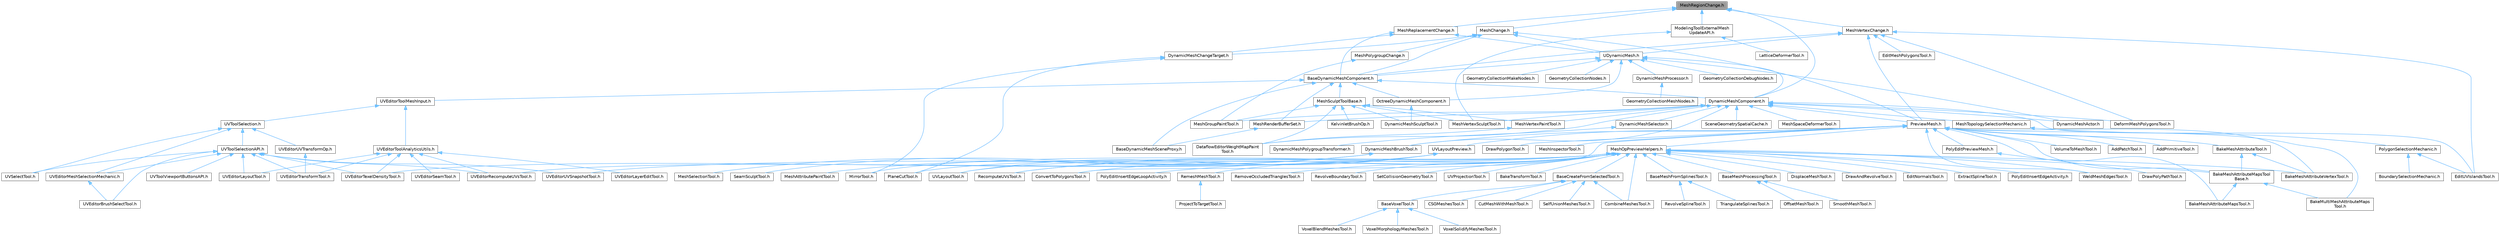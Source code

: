 digraph "MeshRegionChange.h"
{
 // INTERACTIVE_SVG=YES
 // LATEX_PDF_SIZE
  bgcolor="transparent";
  edge [fontname=Helvetica,fontsize=10,labelfontname=Helvetica,labelfontsize=10];
  node [fontname=Helvetica,fontsize=10,shape=box,height=0.2,width=0.4];
  Node1 [id="Node000001",label="MeshRegionChange.h",height=0.2,width=0.4,color="gray40", fillcolor="grey60", style="filled", fontcolor="black",tooltip=" "];
  Node1 -> Node2 [id="edge1_Node000001_Node000002",dir="back",color="steelblue1",style="solid",tooltip=" "];
  Node2 [id="Node000002",label="DynamicMeshComponent.h",height=0.2,width=0.4,color="grey40", fillcolor="white", style="filled",URL="$d8/d66/DynamicMeshComponent_8h.html",tooltip=" "];
  Node2 -> Node3 [id="edge2_Node000002_Node000003",dir="back",color="steelblue1",style="solid",tooltip=" "];
  Node3 [id="Node000003",label="DataflowEditorWeightMapPaint\lTool.h",height=0.2,width=0.4,color="grey40", fillcolor="white", style="filled",URL="$db/d46/DataflowEditorWeightMapPaintTool_8h.html",tooltip=" "];
  Node2 -> Node4 [id="edge3_Node000002_Node000004",dir="back",color="steelblue1",style="solid",tooltip=" "];
  Node4 [id="Node000004",label="DeformMeshPolygonsTool.h",height=0.2,width=0.4,color="grey40", fillcolor="white", style="filled",URL="$db/d72/DeformMeshPolygonsTool_8h.html",tooltip=" "];
  Node2 -> Node5 [id="edge4_Node000002_Node000005",dir="back",color="steelblue1",style="solid",tooltip=" "];
  Node5 [id="Node000005",label="DynamicMeshActor.h",height=0.2,width=0.4,color="grey40", fillcolor="white", style="filled",URL="$d1/d71/DynamicMeshActor_8h.html",tooltip=" "];
  Node2 -> Node6 [id="edge5_Node000002_Node000006",dir="back",color="steelblue1",style="solid",tooltip=" "];
  Node6 [id="Node000006",label="DynamicMeshBrushTool.h",height=0.2,width=0.4,color="grey40", fillcolor="white", style="filled",URL="$da/d04/DynamicMeshBrushTool_8h.html",tooltip=" "];
  Node6 -> Node7 [id="edge6_Node000006_Node000007",dir="back",color="steelblue1",style="solid",tooltip=" "];
  Node7 [id="Node000007",label="MeshAttributePaintTool.h",height=0.2,width=0.4,color="grey40", fillcolor="white", style="filled",URL="$d3/d29/MeshAttributePaintTool_8h.html",tooltip=" "];
  Node6 -> Node8 [id="edge7_Node000006_Node000008",dir="back",color="steelblue1",style="solid",tooltip=" "];
  Node8 [id="Node000008",label="MeshSelectionTool.h",height=0.2,width=0.4,color="grey40", fillcolor="white", style="filled",URL="$d8/d80/MeshSelectionTool_8h.html",tooltip=" "];
  Node6 -> Node9 [id="edge8_Node000006_Node000009",dir="back",color="steelblue1",style="solid",tooltip=" "];
  Node9 [id="Node000009",label="SeamSculptTool.h",height=0.2,width=0.4,color="grey40", fillcolor="white", style="filled",URL="$d1/d31/SeamSculptTool_8h.html",tooltip=" "];
  Node2 -> Node10 [id="edge9_Node000002_Node000010",dir="back",color="steelblue1",style="solid",tooltip=" "];
  Node10 [id="Node000010",label="DynamicMeshSelector.h",height=0.2,width=0.4,color="grey40", fillcolor="white", style="filled",URL="$dc/d01/DynamicMeshSelector_8h.html",tooltip=" "];
  Node10 -> Node11 [id="edge10_Node000010_Node000011",dir="back",color="steelblue1",style="solid",tooltip=" "];
  Node11 [id="Node000011",label="DynamicMeshPolygroupTransformer.h",height=0.2,width=0.4,color="grey40", fillcolor="white", style="filled",URL="$dc/db2/DynamicMeshPolygroupTransformer_8h.html",tooltip=" "];
  Node2 -> Node12 [id="edge11_Node000002_Node000012",dir="back",color="steelblue1",style="solid",tooltip=" "];
  Node12 [id="Node000012",label="EditUVIslandsTool.h",height=0.2,width=0.4,color="grey40", fillcolor="white", style="filled",URL="$d0/de4/EditUVIslandsTool_8h.html",tooltip=" "];
  Node2 -> Node13 [id="edge12_Node000002_Node000013",dir="back",color="steelblue1",style="solid",tooltip=" "];
  Node13 [id="Node000013",label="MeshGroupPaintTool.h",height=0.2,width=0.4,color="grey40", fillcolor="white", style="filled",URL="$dd/d04/MeshGroupPaintTool_8h.html",tooltip=" "];
  Node2 -> Node14 [id="edge13_Node000002_Node000014",dir="back",color="steelblue1",style="solid",tooltip=" "];
  Node14 [id="Node000014",label="MeshRenderBufferSet.h",height=0.2,width=0.4,color="grey40", fillcolor="white", style="filled",URL="$de/dc2/MeshRenderBufferSet_8h.html",tooltip=" "];
  Node14 -> Node15 [id="edge14_Node000014_Node000015",dir="back",color="steelblue1",style="solid",tooltip=" "];
  Node15 [id="Node000015",label="BaseDynamicMeshSceneProxy.h",height=0.2,width=0.4,color="grey40", fillcolor="white", style="filled",URL="$d2/dee/BaseDynamicMeshSceneProxy_8h.html",tooltip=" "];
  Node2 -> Node16 [id="edge15_Node000002_Node000016",dir="back",color="steelblue1",style="solid",tooltip=" "];
  Node16 [id="Node000016",label="MeshSpaceDeformerTool.h",height=0.2,width=0.4,color="grey40", fillcolor="white", style="filled",URL="$d7/dc8/MeshSpaceDeformerTool_8h.html",tooltip=" "];
  Node2 -> Node17 [id="edge16_Node000002_Node000017",dir="back",color="steelblue1",style="solid",tooltip=" "];
  Node17 [id="Node000017",label="MeshTopologySelectionMechanic.h",height=0.2,width=0.4,color="grey40", fillcolor="white", style="filled",URL="$d5/d15/MeshTopologySelectionMechanic_8h.html",tooltip=" "];
  Node17 -> Node18 [id="edge17_Node000017_Node000018",dir="back",color="steelblue1",style="solid",tooltip=" "];
  Node18 [id="Node000018",label="PolygonSelectionMechanic.h",height=0.2,width=0.4,color="grey40", fillcolor="white", style="filled",URL="$da/dff/PolygonSelectionMechanic_8h.html",tooltip=" "];
  Node18 -> Node19 [id="edge18_Node000018_Node000019",dir="back",color="steelblue1",style="solid",tooltip=" "];
  Node19 [id="Node000019",label="BoundarySelectionMechanic.h",height=0.2,width=0.4,color="grey40", fillcolor="white", style="filled",URL="$d8/dd6/BoundarySelectionMechanic_8h.html",tooltip=" "];
  Node18 -> Node12 [id="edge19_Node000018_Node000012",dir="back",color="steelblue1",style="solid",tooltip=" "];
  Node2 -> Node20 [id="edge20_Node000002_Node000020",dir="back",color="steelblue1",style="solid",tooltip=" "];
  Node20 [id="Node000020",label="MeshVertexPaintTool.h",height=0.2,width=0.4,color="grey40", fillcolor="white", style="filled",URL="$db/d74/MeshVertexPaintTool_8h.html",tooltip=" "];
  Node20 -> Node3 [id="edge21_Node000020_Node000003",dir="back",color="steelblue1",style="solid",tooltip=" "];
  Node2 -> Node21 [id="edge22_Node000002_Node000021",dir="back",color="steelblue1",style="solid",tooltip=" "];
  Node21 [id="Node000021",label="MeshVertexSculptTool.h",height=0.2,width=0.4,color="grey40", fillcolor="white", style="filled",URL="$dc/da6/MeshVertexSculptTool_8h.html",tooltip=" "];
  Node2 -> Node22 [id="edge23_Node000002_Node000022",dir="back",color="steelblue1",style="solid",tooltip=" "];
  Node22 [id="Node000022",label="PreviewMesh.h",height=0.2,width=0.4,color="grey40", fillcolor="white", style="filled",URL="$d6/d30/PreviewMesh_8h.html",tooltip=" "];
  Node22 -> Node23 [id="edge24_Node000022_Node000023",dir="back",color="steelblue1",style="solid",tooltip=" "];
  Node23 [id="Node000023",label="AddPatchTool.h",height=0.2,width=0.4,color="grey40", fillcolor="white", style="filled",URL="$d5/deb/AddPatchTool_8h.html",tooltip=" "];
  Node22 -> Node24 [id="edge25_Node000022_Node000024",dir="back",color="steelblue1",style="solid",tooltip=" "];
  Node24 [id="Node000024",label="AddPrimitiveTool.h",height=0.2,width=0.4,color="grey40", fillcolor="white", style="filled",URL="$d5/dbf/AddPrimitiveTool_8h.html",tooltip=" "];
  Node22 -> Node25 [id="edge26_Node000022_Node000025",dir="back",color="steelblue1",style="solid",tooltip=" "];
  Node25 [id="Node000025",label="BakeMeshAttributeMapsTool.h",height=0.2,width=0.4,color="grey40", fillcolor="white", style="filled",URL="$d8/d14/BakeMeshAttributeMapsTool_8h.html",tooltip=" "];
  Node22 -> Node26 [id="edge27_Node000022_Node000026",dir="back",color="steelblue1",style="solid",tooltip=" "];
  Node26 [id="Node000026",label="BakeMeshAttributeMapsTool\lBase.h",height=0.2,width=0.4,color="grey40", fillcolor="white", style="filled",URL="$dc/d68/BakeMeshAttributeMapsToolBase_8h.html",tooltip=" "];
  Node26 -> Node25 [id="edge28_Node000026_Node000025",dir="back",color="steelblue1",style="solid",tooltip=" "];
  Node26 -> Node27 [id="edge29_Node000026_Node000027",dir="back",color="steelblue1",style="solid",tooltip=" "];
  Node27 [id="Node000027",label="BakeMultiMeshAttributeMaps\lTool.h",height=0.2,width=0.4,color="grey40", fillcolor="white", style="filled",URL="$d7/d65/BakeMultiMeshAttributeMapsTool_8h.html",tooltip=" "];
  Node22 -> Node28 [id="edge30_Node000022_Node000028",dir="back",color="steelblue1",style="solid",tooltip=" "];
  Node28 [id="Node000028",label="BakeMeshAttributeTool.h",height=0.2,width=0.4,color="grey40", fillcolor="white", style="filled",URL="$d0/d82/BakeMeshAttributeTool_8h.html",tooltip=" "];
  Node28 -> Node26 [id="edge31_Node000028_Node000026",dir="back",color="steelblue1",style="solid",tooltip=" "];
  Node28 -> Node29 [id="edge32_Node000028_Node000029",dir="back",color="steelblue1",style="solid",tooltip=" "];
  Node29 [id="Node000029",label="BakeMeshAttributeVertexTool.h",height=0.2,width=0.4,color="grey40", fillcolor="white", style="filled",URL="$d6/d76/BakeMeshAttributeVertexTool_8h.html",tooltip=" "];
  Node22 -> Node29 [id="edge33_Node000022_Node000029",dir="back",color="steelblue1",style="solid",tooltip=" "];
  Node22 -> Node27 [id="edge34_Node000022_Node000027",dir="back",color="steelblue1",style="solid",tooltip=" "];
  Node22 -> Node30 [id="edge35_Node000022_Node000030",dir="back",color="steelblue1",style="solid",tooltip=" "];
  Node30 [id="Node000030",label="ConvertToPolygonsTool.h",height=0.2,width=0.4,color="grey40", fillcolor="white", style="filled",URL="$d7/d5a/ConvertToPolygonsTool_8h.html",tooltip=" "];
  Node22 -> Node31 [id="edge36_Node000022_Node000031",dir="back",color="steelblue1",style="solid",tooltip=" "];
  Node31 [id="Node000031",label="DrawPolygonTool.h",height=0.2,width=0.4,color="grey40", fillcolor="white", style="filled",URL="$d0/d15/DrawPolygonTool_8h.html",tooltip=" "];
  Node22 -> Node6 [id="edge37_Node000022_Node000006",dir="back",color="steelblue1",style="solid",tooltip=" "];
  Node22 -> Node32 [id="edge38_Node000022_Node000032",dir="back",color="steelblue1",style="solid",tooltip=" "];
  Node32 [id="Node000032",label="MeshInspectorTool.h",height=0.2,width=0.4,color="grey40", fillcolor="white", style="filled",URL="$de/da1/MeshInspectorTool_8h.html",tooltip=" "];
  Node22 -> Node33 [id="edge39_Node000022_Node000033",dir="back",color="steelblue1",style="solid",tooltip=" "];
  Node33 [id="Node000033",label="MeshOpPreviewHelpers.h",height=0.2,width=0.4,color="grey40", fillcolor="white", style="filled",URL="$de/d33/MeshOpPreviewHelpers_8h.html",tooltip=" "];
  Node33 -> Node26 [id="edge40_Node000033_Node000026",dir="back",color="steelblue1",style="solid",tooltip=" "];
  Node33 -> Node29 [id="edge41_Node000033_Node000029",dir="back",color="steelblue1",style="solid",tooltip=" "];
  Node33 -> Node34 [id="edge42_Node000033_Node000034",dir="back",color="steelblue1",style="solid",tooltip=" "];
  Node34 [id="Node000034",label="BakeTransformTool.h",height=0.2,width=0.4,color="grey40", fillcolor="white", style="filled",URL="$dc/d39/BakeTransformTool_8h.html",tooltip=" "];
  Node33 -> Node35 [id="edge43_Node000033_Node000035",dir="back",color="steelblue1",style="solid",tooltip=" "];
  Node35 [id="Node000035",label="BaseCreateFromSelectedTool.h",height=0.2,width=0.4,color="grey40", fillcolor="white", style="filled",URL="$de/dc7/BaseCreateFromSelectedTool_8h.html",tooltip=" "];
  Node35 -> Node36 [id="edge44_Node000035_Node000036",dir="back",color="steelblue1",style="solid",tooltip=" "];
  Node36 [id="Node000036",label="BaseVoxelTool.h",height=0.2,width=0.4,color="grey40", fillcolor="white", style="filled",URL="$db/d63/BaseVoxelTool_8h.html",tooltip=" "];
  Node36 -> Node37 [id="edge45_Node000036_Node000037",dir="back",color="steelblue1",style="solid",tooltip=" "];
  Node37 [id="Node000037",label="VoxelBlendMeshesTool.h",height=0.2,width=0.4,color="grey40", fillcolor="white", style="filled",URL="$da/d0e/VoxelBlendMeshesTool_8h.html",tooltip=" "];
  Node36 -> Node38 [id="edge46_Node000036_Node000038",dir="back",color="steelblue1",style="solid",tooltip=" "];
  Node38 [id="Node000038",label="VoxelMorphologyMeshesTool.h",height=0.2,width=0.4,color="grey40", fillcolor="white", style="filled",URL="$dc/d30/VoxelMorphologyMeshesTool_8h.html",tooltip=" "];
  Node36 -> Node39 [id="edge47_Node000036_Node000039",dir="back",color="steelblue1",style="solid",tooltip=" "];
  Node39 [id="Node000039",label="VoxelSolidifyMeshesTool.h",height=0.2,width=0.4,color="grey40", fillcolor="white", style="filled",URL="$de/da2/VoxelSolidifyMeshesTool_8h.html",tooltip=" "];
  Node35 -> Node40 [id="edge48_Node000035_Node000040",dir="back",color="steelblue1",style="solid",tooltip=" "];
  Node40 [id="Node000040",label="CSGMeshesTool.h",height=0.2,width=0.4,color="grey40", fillcolor="white", style="filled",URL="$db/dd1/CSGMeshesTool_8h.html",tooltip=" "];
  Node35 -> Node41 [id="edge49_Node000035_Node000041",dir="back",color="steelblue1",style="solid",tooltip=" "];
  Node41 [id="Node000041",label="CombineMeshesTool.h",height=0.2,width=0.4,color="grey40", fillcolor="white", style="filled",URL="$dd/da3/CombineMeshesTool_8h.html",tooltip=" "];
  Node35 -> Node42 [id="edge50_Node000035_Node000042",dir="back",color="steelblue1",style="solid",tooltip=" "];
  Node42 [id="Node000042",label="CutMeshWithMeshTool.h",height=0.2,width=0.4,color="grey40", fillcolor="white", style="filled",URL="$d2/d2c/CutMeshWithMeshTool_8h.html",tooltip=" "];
  Node35 -> Node43 [id="edge51_Node000035_Node000043",dir="back",color="steelblue1",style="solid",tooltip=" "];
  Node43 [id="Node000043",label="SelfUnionMeshesTool.h",height=0.2,width=0.4,color="grey40", fillcolor="white", style="filled",URL="$dc/dad/SelfUnionMeshesTool_8h.html",tooltip=" "];
  Node33 -> Node44 [id="edge52_Node000033_Node000044",dir="back",color="steelblue1",style="solid",tooltip=" "];
  Node44 [id="Node000044",label="BaseMeshFromSplinesTool.h",height=0.2,width=0.4,color="grey40", fillcolor="white", style="filled",URL="$da/d31/BaseMeshFromSplinesTool_8h.html",tooltip=" "];
  Node44 -> Node45 [id="edge53_Node000044_Node000045",dir="back",color="steelblue1",style="solid",tooltip=" "];
  Node45 [id="Node000045",label="RevolveSplineTool.h",height=0.2,width=0.4,color="grey40", fillcolor="white", style="filled",URL="$d3/d36/RevolveSplineTool_8h.html",tooltip=" "];
  Node44 -> Node46 [id="edge54_Node000044_Node000046",dir="back",color="steelblue1",style="solid",tooltip=" "];
  Node46 [id="Node000046",label="TriangulateSplinesTool.h",height=0.2,width=0.4,color="grey40", fillcolor="white", style="filled",URL="$d9/de6/TriangulateSplinesTool_8h.html",tooltip=" "];
  Node33 -> Node47 [id="edge55_Node000033_Node000047",dir="back",color="steelblue1",style="solid",tooltip=" "];
  Node47 [id="Node000047",label="BaseMeshProcessingTool.h",height=0.2,width=0.4,color="grey40", fillcolor="white", style="filled",URL="$d4/d77/BaseMeshProcessingTool_8h.html",tooltip=" "];
  Node47 -> Node48 [id="edge56_Node000047_Node000048",dir="back",color="steelblue1",style="solid",tooltip=" "];
  Node48 [id="Node000048",label="OffsetMeshTool.h",height=0.2,width=0.4,color="grey40", fillcolor="white", style="filled",URL="$da/d01/OffsetMeshTool_8h.html",tooltip=" "];
  Node47 -> Node49 [id="edge57_Node000047_Node000049",dir="back",color="steelblue1",style="solid",tooltip=" "];
  Node49 [id="Node000049",label="SmoothMeshTool.h",height=0.2,width=0.4,color="grey40", fillcolor="white", style="filled",URL="$da/da9/SmoothMeshTool_8h.html",tooltip=" "];
  Node33 -> Node41 [id="edge58_Node000033_Node000041",dir="back",color="steelblue1",style="solid",tooltip=" "];
  Node33 -> Node30 [id="edge59_Node000033_Node000030",dir="back",color="steelblue1",style="solid",tooltip=" "];
  Node33 -> Node50 [id="edge60_Node000033_Node000050",dir="back",color="steelblue1",style="solid",tooltip=" "];
  Node50 [id="Node000050",label="DisplaceMeshTool.h",height=0.2,width=0.4,color="grey40", fillcolor="white", style="filled",URL="$da/d28/DisplaceMeshTool_8h.html",tooltip=" "];
  Node33 -> Node51 [id="edge61_Node000033_Node000051",dir="back",color="steelblue1",style="solid",tooltip=" "];
  Node51 [id="Node000051",label="DrawAndRevolveTool.h",height=0.2,width=0.4,color="grey40", fillcolor="white", style="filled",URL="$d8/d06/DrawAndRevolveTool_8h.html",tooltip=" "];
  Node33 -> Node52 [id="edge62_Node000033_Node000052",dir="back",color="steelblue1",style="solid",tooltip=" "];
  Node52 [id="Node000052",label="EditNormalsTool.h",height=0.2,width=0.4,color="grey40", fillcolor="white", style="filled",URL="$de/d53/EditNormalsTool_8h.html",tooltip=" "];
  Node33 -> Node53 [id="edge63_Node000033_Node000053",dir="back",color="steelblue1",style="solid",tooltip=" "];
  Node53 [id="Node000053",label="ExtractSplineTool.h",height=0.2,width=0.4,color="grey40", fillcolor="white", style="filled",URL="$d3/d4d/ExtractSplineTool_8h.html",tooltip=" "];
  Node33 -> Node54 [id="edge64_Node000033_Node000054",dir="back",color="steelblue1",style="solid",tooltip=" "];
  Node54 [id="Node000054",label="MirrorTool.h",height=0.2,width=0.4,color="grey40", fillcolor="white", style="filled",URL="$d3/dc9/MirrorTool_8h.html",tooltip=" "];
  Node33 -> Node55 [id="edge65_Node000033_Node000055",dir="back",color="steelblue1",style="solid",tooltip=" "];
  Node55 [id="Node000055",label="PlaneCutTool.h",height=0.2,width=0.4,color="grey40", fillcolor="white", style="filled",URL="$dd/def/PlaneCutTool_8h.html",tooltip=" "];
  Node33 -> Node56 [id="edge66_Node000033_Node000056",dir="back",color="steelblue1",style="solid",tooltip=" "];
  Node56 [id="Node000056",label="PolyEditInsertEdgeActivity.h",height=0.2,width=0.4,color="grey40", fillcolor="white", style="filled",URL="$d1/d26/PolyEditInsertEdgeActivity_8h.html",tooltip=" "];
  Node33 -> Node57 [id="edge67_Node000033_Node000057",dir="back",color="steelblue1",style="solid",tooltip=" "];
  Node57 [id="Node000057",label="PolyEditInsertEdgeLoopActivity.h",height=0.2,width=0.4,color="grey40", fillcolor="white", style="filled",URL="$d5/d37/PolyEditInsertEdgeLoopActivity_8h.html",tooltip=" "];
  Node33 -> Node58 [id="edge68_Node000033_Node000058",dir="back",color="steelblue1",style="solid",tooltip=" "];
  Node58 [id="Node000058",label="RecomputeUVsTool.h",height=0.2,width=0.4,color="grey40", fillcolor="white", style="filled",URL="$d0/d92/RecomputeUVsTool_8h.html",tooltip=" "];
  Node33 -> Node59 [id="edge69_Node000033_Node000059",dir="back",color="steelblue1",style="solid",tooltip=" "];
  Node59 [id="Node000059",label="RemeshMeshTool.h",height=0.2,width=0.4,color="grey40", fillcolor="white", style="filled",URL="$dc/dd6/RemeshMeshTool_8h.html",tooltip=" "];
  Node59 -> Node60 [id="edge70_Node000059_Node000060",dir="back",color="steelblue1",style="solid",tooltip=" "];
  Node60 [id="Node000060",label="ProjectToTargetTool.h",height=0.2,width=0.4,color="grey40", fillcolor="white", style="filled",URL="$d3/daa/ProjectToTargetTool_8h.html",tooltip=" "];
  Node33 -> Node61 [id="edge71_Node000033_Node000061",dir="back",color="steelblue1",style="solid",tooltip=" "];
  Node61 [id="Node000061",label="RemoveOccludedTrianglesTool.h",height=0.2,width=0.4,color="grey40", fillcolor="white", style="filled",URL="$d9/da1/RemoveOccludedTrianglesTool_8h.html",tooltip=" "];
  Node33 -> Node62 [id="edge72_Node000033_Node000062",dir="back",color="steelblue1",style="solid",tooltip=" "];
  Node62 [id="Node000062",label="RevolveBoundaryTool.h",height=0.2,width=0.4,color="grey40", fillcolor="white", style="filled",URL="$da/dce/RevolveBoundaryTool_8h.html",tooltip=" "];
  Node33 -> Node63 [id="edge73_Node000033_Node000063",dir="back",color="steelblue1",style="solid",tooltip=" "];
  Node63 [id="Node000063",label="SetCollisionGeometryTool.h",height=0.2,width=0.4,color="grey40", fillcolor="white", style="filled",URL="$d0/de6/SetCollisionGeometryTool_8h.html",tooltip=" "];
  Node33 -> Node64 [id="edge74_Node000033_Node000064",dir="back",color="steelblue1",style="solid",tooltip=" "];
  Node64 [id="Node000064",label="UVEditorUVSnapshotTool.h",height=0.2,width=0.4,color="grey40", fillcolor="white", style="filled",URL="$d4/dd6/UVEditorUVSnapshotTool_8h.html",tooltip=" "];
  Node33 -> Node65 [id="edge75_Node000033_Node000065",dir="back",color="steelblue1",style="solid",tooltip=" "];
  Node65 [id="Node000065",label="UVLayoutTool.h",height=0.2,width=0.4,color="grey40", fillcolor="white", style="filled",URL="$d6/d89/UVLayoutTool_8h.html",tooltip=" "];
  Node33 -> Node66 [id="edge76_Node000033_Node000066",dir="back",color="steelblue1",style="solid",tooltip=" "];
  Node66 [id="Node000066",label="UVProjectionTool.h",height=0.2,width=0.4,color="grey40", fillcolor="white", style="filled",URL="$d5/d4f/UVProjectionTool_8h.html",tooltip=" "];
  Node33 -> Node67 [id="edge77_Node000033_Node000067",dir="back",color="steelblue1",style="solid",tooltip=" "];
  Node67 [id="Node000067",label="WeldMeshEdgesTool.h",height=0.2,width=0.4,color="grey40", fillcolor="white", style="filled",URL="$d5/d6e/WeldMeshEdgesTool_8h.html",tooltip=" "];
  Node22 -> Node68 [id="edge78_Node000022_Node000068",dir="back",color="steelblue1",style="solid",tooltip=" "];
  Node68 [id="Node000068",label="PolyEditPreviewMesh.h",height=0.2,width=0.4,color="grey40", fillcolor="white", style="filled",URL="$d2/de8/PolyEditPreviewMesh_8h.html",tooltip=" "];
  Node68 -> Node69 [id="edge79_Node000068_Node000069",dir="back",color="steelblue1",style="solid",tooltip=" "];
  Node69 [id="Node000069",label="DrawPolyPathTool.h",height=0.2,width=0.4,color="grey40", fillcolor="white", style="filled",URL="$dc/d3e/DrawPolyPathTool_8h.html",tooltip=" "];
  Node22 -> Node70 [id="edge80_Node000022_Node000070",dir="back",color="steelblue1",style="solid",tooltip=" "];
  Node70 [id="Node000070",label="UVLayoutPreview.h",height=0.2,width=0.4,color="grey40", fillcolor="white", style="filled",URL="$dd/d16/UVLayoutPreview_8h.html",tooltip=" "];
  Node70 -> Node58 [id="edge81_Node000070_Node000058",dir="back",color="steelblue1",style="solid",tooltip=" "];
  Node70 -> Node71 [id="edge82_Node000070_Node000071",dir="back",color="steelblue1",style="solid",tooltip=" "];
  Node71 [id="Node000071",label="UVEditorRecomputeUVsTool.h",height=0.2,width=0.4,color="grey40", fillcolor="white", style="filled",URL="$d2/db8/UVEditorRecomputeUVsTool_8h.html",tooltip=" "];
  Node70 -> Node72 [id="edge83_Node000070_Node000072",dir="back",color="steelblue1",style="solid",tooltip=" "];
  Node72 [id="Node000072",label="UVEditorTexelDensityTool.h",height=0.2,width=0.4,color="grey40", fillcolor="white", style="filled",URL="$d0/d8b/UVEditorTexelDensityTool_8h.html",tooltip=" "];
  Node70 -> Node65 [id="edge84_Node000070_Node000065",dir="back",color="steelblue1",style="solid",tooltip=" "];
  Node22 -> Node73 [id="edge85_Node000022_Node000073",dir="back",color="steelblue1",style="solid",tooltip=" "];
  Node73 [id="Node000073",label="VolumeToMeshTool.h",height=0.2,width=0.4,color="grey40", fillcolor="white", style="filled",URL="$de/d64/VolumeToMeshTool_8h.html",tooltip=" "];
  Node22 -> Node67 [id="edge86_Node000022_Node000067",dir="back",color="steelblue1",style="solid",tooltip=" "];
  Node2 -> Node74 [id="edge87_Node000002_Node000074",dir="back",color="steelblue1",style="solid",tooltip=" "];
  Node74 [id="Node000074",label="SceneGeometrySpatialCache.h",height=0.2,width=0.4,color="grey40", fillcolor="white", style="filled",URL="$d6/d6f/SceneGeometrySpatialCache_8h.html",tooltip=" "];
  Node1 -> Node75 [id="edge88_Node000001_Node000075",dir="back",color="steelblue1",style="solid",tooltip=" "];
  Node75 [id="Node000075",label="MeshChange.h",height=0.2,width=0.4,color="grey40", fillcolor="white", style="filled",URL="$de/d27/MeshChange_8h.html",tooltip=" "];
  Node75 -> Node76 [id="edge89_Node000075_Node000076",dir="back",color="steelblue1",style="solid",tooltip=" "];
  Node76 [id="Node000076",label="BaseDynamicMeshComponent.h",height=0.2,width=0.4,color="grey40", fillcolor="white", style="filled",URL="$d3/df4/BaseDynamicMeshComponent_8h.html",tooltip=" "];
  Node76 -> Node15 [id="edge90_Node000076_Node000015",dir="back",color="steelblue1",style="solid",tooltip=" "];
  Node76 -> Node2 [id="edge91_Node000076_Node000002",dir="back",color="steelblue1",style="solid",tooltip=" "];
  Node76 -> Node14 [id="edge92_Node000076_Node000014",dir="back",color="steelblue1",style="solid",tooltip=" "];
  Node76 -> Node77 [id="edge93_Node000076_Node000077",dir="back",color="steelblue1",style="solid",tooltip=" "];
  Node77 [id="Node000077",label="MeshSculptToolBase.h",height=0.2,width=0.4,color="grey40", fillcolor="white", style="filled",URL="$d8/d2a/MeshSculptToolBase_8h.html",tooltip=" "];
  Node77 -> Node3 [id="edge94_Node000077_Node000003",dir="back",color="steelblue1",style="solid",tooltip=" "];
  Node77 -> Node78 [id="edge95_Node000077_Node000078",dir="back",color="steelblue1",style="solid",tooltip=" "];
  Node78 [id="Node000078",label="DynamicMeshSculptTool.h",height=0.2,width=0.4,color="grey40", fillcolor="white", style="filled",URL="$d6/d16/DynamicMeshSculptTool_8h.html",tooltip=" "];
  Node77 -> Node79 [id="edge96_Node000077_Node000079",dir="back",color="steelblue1",style="solid",tooltip=" "];
  Node79 [id="Node000079",label="KelvinletBrushOp.h",height=0.2,width=0.4,color="grey40", fillcolor="white", style="filled",URL="$d9/d5c/KelvinletBrushOp_8h.html",tooltip=" "];
  Node77 -> Node13 [id="edge97_Node000077_Node000013",dir="back",color="steelblue1",style="solid",tooltip=" "];
  Node77 -> Node20 [id="edge98_Node000077_Node000020",dir="back",color="steelblue1",style="solid",tooltip=" "];
  Node77 -> Node21 [id="edge99_Node000077_Node000021",dir="back",color="steelblue1",style="solid",tooltip=" "];
  Node76 -> Node80 [id="edge100_Node000076_Node000080",dir="back",color="steelblue1",style="solid",tooltip=" "];
  Node80 [id="Node000080",label="OctreeDynamicMeshComponent.h",height=0.2,width=0.4,color="grey40", fillcolor="white", style="filled",URL="$d9/d19/OctreeDynamicMeshComponent_8h.html",tooltip=" "];
  Node80 -> Node78 [id="edge101_Node000080_Node000078",dir="back",color="steelblue1",style="solid",tooltip=" "];
  Node76 -> Node81 [id="edge102_Node000076_Node000081",dir="back",color="steelblue1",style="solid",tooltip=" "];
  Node81 [id="Node000081",label="UVEditorToolMeshInput.h",height=0.2,width=0.4,color="grey40", fillcolor="white", style="filled",URL="$d2/de6/UVEditorToolMeshInput_8h.html",tooltip=" "];
  Node81 -> Node82 [id="edge103_Node000081_Node000082",dir="back",color="steelblue1",style="solid",tooltip=" "];
  Node82 [id="Node000082",label="UVEditorToolAnalyticsUtils.h",height=0.2,width=0.4,color="grey40", fillcolor="white", style="filled",URL="$db/d2e/UVEditorToolAnalyticsUtils_8h.html",tooltip=" "];
  Node82 -> Node83 [id="edge104_Node000082_Node000083",dir="back",color="steelblue1",style="solid",tooltip=" "];
  Node83 [id="Node000083",label="UVEditorLayerEditTool.h",height=0.2,width=0.4,color="grey40", fillcolor="white", style="filled",URL="$d0/df1/UVEditorLayerEditTool_8h.html",tooltip=" "];
  Node82 -> Node84 [id="edge105_Node000082_Node000084",dir="back",color="steelblue1",style="solid",tooltip=" "];
  Node84 [id="Node000084",label="UVEditorLayoutTool.h",height=0.2,width=0.4,color="grey40", fillcolor="white", style="filled",URL="$d5/dd1/UVEditorLayoutTool_8h.html",tooltip=" "];
  Node82 -> Node71 [id="edge106_Node000082_Node000071",dir="back",color="steelblue1",style="solid",tooltip=" "];
  Node82 -> Node85 [id="edge107_Node000082_Node000085",dir="back",color="steelblue1",style="solid",tooltip=" "];
  Node85 [id="Node000085",label="UVEditorSeamTool.h",height=0.2,width=0.4,color="grey40", fillcolor="white", style="filled",URL="$d1/dab/UVEditorSeamTool_8h.html",tooltip=" "];
  Node82 -> Node72 [id="edge108_Node000082_Node000072",dir="back",color="steelblue1",style="solid",tooltip=" "];
  Node82 -> Node86 [id="edge109_Node000082_Node000086",dir="back",color="steelblue1",style="solid",tooltip=" "];
  Node86 [id="Node000086",label="UVEditorTransformTool.h",height=0.2,width=0.4,color="grey40", fillcolor="white", style="filled",URL="$dc/db2/UVEditorTransformTool_8h.html",tooltip=" "];
  Node81 -> Node87 [id="edge110_Node000081_Node000087",dir="back",color="steelblue1",style="solid",tooltip=" "];
  Node87 [id="Node000087",label="UVToolSelection.h",height=0.2,width=0.4,color="grey40", fillcolor="white", style="filled",URL="$dc/db4/UVToolSelection_8h.html",tooltip=" "];
  Node87 -> Node88 [id="edge111_Node000087_Node000088",dir="back",color="steelblue1",style="solid",tooltip=" "];
  Node88 [id="Node000088",label="UVEditorMeshSelectionMechanic.h",height=0.2,width=0.4,color="grey40", fillcolor="white", style="filled",URL="$d2/d73/UVEditorMeshSelectionMechanic_8h.html",tooltip=" "];
  Node88 -> Node89 [id="edge112_Node000088_Node000089",dir="back",color="steelblue1",style="solid",tooltip=" "];
  Node89 [id="Node000089",label="UVEditorBrushSelectTool.h",height=0.2,width=0.4,color="grey40", fillcolor="white", style="filled",URL="$dd/d97/UVEditorBrushSelectTool_8h.html",tooltip=" "];
  Node87 -> Node90 [id="edge113_Node000087_Node000090",dir="back",color="steelblue1",style="solid",tooltip=" "];
  Node90 [id="Node000090",label="UVEditorUVTransformOp.h",height=0.2,width=0.4,color="grey40", fillcolor="white", style="filled",URL="$d9/df2/UVEditorUVTransformOp_8h.html",tooltip=" "];
  Node90 -> Node86 [id="edge114_Node000090_Node000086",dir="back",color="steelblue1",style="solid",tooltip=" "];
  Node87 -> Node91 [id="edge115_Node000087_Node000091",dir="back",color="steelblue1",style="solid",tooltip=" "];
  Node91 [id="Node000091",label="UVSelectTool.h",height=0.2,width=0.4,color="grey40", fillcolor="white", style="filled",URL="$de/d40/UVSelectTool_8h.html",tooltip=" "];
  Node87 -> Node92 [id="edge116_Node000087_Node000092",dir="back",color="steelblue1",style="solid",tooltip=" "];
  Node92 [id="Node000092",label="UVToolSelectionAPI.h",height=0.2,width=0.4,color="grey40", fillcolor="white", style="filled",URL="$d0/d40/UVToolSelectionAPI_8h.html",tooltip=" "];
  Node92 -> Node89 [id="edge117_Node000092_Node000089",dir="back",color="steelblue1",style="solid",tooltip=" "];
  Node92 -> Node84 [id="edge118_Node000092_Node000084",dir="back",color="steelblue1",style="solid",tooltip=" "];
  Node92 -> Node88 [id="edge119_Node000092_Node000088",dir="back",color="steelblue1",style="solid",tooltip=" "];
  Node92 -> Node71 [id="edge120_Node000092_Node000071",dir="back",color="steelblue1",style="solid",tooltip=" "];
  Node92 -> Node72 [id="edge121_Node000092_Node000072",dir="back",color="steelblue1",style="solid",tooltip=" "];
  Node92 -> Node86 [id="edge122_Node000092_Node000086",dir="back",color="steelblue1",style="solid",tooltip=" "];
  Node92 -> Node64 [id="edge123_Node000092_Node000064",dir="back",color="steelblue1",style="solid",tooltip=" "];
  Node92 -> Node91 [id="edge124_Node000092_Node000091",dir="back",color="steelblue1",style="solid",tooltip=" "];
  Node92 -> Node93 [id="edge125_Node000092_Node000093",dir="back",color="steelblue1",style="solid",tooltip=" "];
  Node93 [id="Node000093",label="UVToolViewportButtonsAPI.h",height=0.2,width=0.4,color="grey40", fillcolor="white", style="filled",URL="$d0/d27/UVToolViewportButtonsAPI_8h.html",tooltip=" "];
  Node75 -> Node94 [id="edge126_Node000075_Node000094",dir="back",color="steelblue1",style="solid",tooltip=" "];
  Node94 [id="Node000094",label="DynamicMeshChangeTarget.h",height=0.2,width=0.4,color="grey40", fillcolor="white", style="filled",URL="$d9/d79/DynamicMeshChangeTarget_8h.html",tooltip=" "];
  Node94 -> Node54 [id="edge127_Node000094_Node000054",dir="back",color="steelblue1",style="solid",tooltip=" "];
  Node94 -> Node55 [id="edge128_Node000094_Node000055",dir="back",color="steelblue1",style="solid",tooltip=" "];
  Node75 -> Node95 [id="edge129_Node000075_Node000095",dir="back",color="steelblue1",style="solid",tooltip=" "];
  Node95 [id="Node000095",label="MeshPolygroupChange.h",height=0.2,width=0.4,color="grey40", fillcolor="white", style="filled",URL="$dc/dca/MeshPolygroupChange_8h.html",tooltip=" "];
  Node95 -> Node13 [id="edge130_Node000095_Node000013",dir="back",color="steelblue1",style="solid",tooltip=" "];
  Node75 -> Node22 [id="edge131_Node000075_Node000022",dir="back",color="steelblue1",style="solid",tooltip=" "];
  Node75 -> Node96 [id="edge132_Node000075_Node000096",dir="back",color="steelblue1",style="solid",tooltip=" "];
  Node96 [id="Node000096",label="UDynamicMesh.h",height=0.2,width=0.4,color="grey40", fillcolor="white", style="filled",URL="$d3/dcc/UDynamicMesh_8h.html",tooltip=" "];
  Node96 -> Node76 [id="edge133_Node000096_Node000076",dir="back",color="steelblue1",style="solid",tooltip=" "];
  Node96 -> Node5 [id="edge134_Node000096_Node000005",dir="back",color="steelblue1",style="solid",tooltip=" "];
  Node96 -> Node2 [id="edge135_Node000096_Node000002",dir="back",color="steelblue1",style="solid",tooltip=" "];
  Node96 -> Node97 [id="edge136_Node000096_Node000097",dir="back",color="steelblue1",style="solid",tooltip=" "];
  Node97 [id="Node000097",label="DynamicMeshProcessor.h",height=0.2,width=0.4,color="grey40", fillcolor="white", style="filled",URL="$d9/d26/DynamicMeshProcessor_8h.html",tooltip=" "];
  Node97 -> Node98 [id="edge137_Node000097_Node000098",dir="back",color="steelblue1",style="solid",tooltip=" "];
  Node98 [id="Node000098",label="GeometryCollectionMeshNodes.h",height=0.2,width=0.4,color="grey40", fillcolor="white", style="filled",URL="$d7/d46/GeometryCollectionMeshNodes_8h.html",tooltip=" "];
  Node96 -> Node99 [id="edge138_Node000096_Node000099",dir="back",color="steelblue1",style="solid",tooltip=" "];
  Node99 [id="Node000099",label="GeometryCollectionDebugNodes.h",height=0.2,width=0.4,color="grey40", fillcolor="white", style="filled",URL="$dd/d38/GeometryCollectionDebugNodes_8h.html",tooltip=" "];
  Node96 -> Node100 [id="edge139_Node000096_Node000100",dir="back",color="steelblue1",style="solid",tooltip=" "];
  Node100 [id="Node000100",label="GeometryCollectionMakeNodes.h",height=0.2,width=0.4,color="grey40", fillcolor="white", style="filled",URL="$d6/d20/GeometryCollectionMakeNodes_8h.html",tooltip=" "];
  Node96 -> Node101 [id="edge140_Node000096_Node000101",dir="back",color="steelblue1",style="solid",tooltip=" "];
  Node101 [id="Node000101",label="GeometryCollectionNodes.h",height=0.2,width=0.4,color="grey40", fillcolor="white", style="filled",URL="$d6/d73/GeometryCollectionNodes_8h.html",tooltip=" "];
  Node96 -> Node80 [id="edge141_Node000096_Node000080",dir="back",color="steelblue1",style="solid",tooltip=" "];
  Node1 -> Node102 [id="edge142_Node000001_Node000102",dir="back",color="steelblue1",style="solid",tooltip=" "];
  Node102 [id="Node000102",label="MeshReplacementChange.h",height=0.2,width=0.4,color="grey40", fillcolor="white", style="filled",URL="$d7/dcb/MeshReplacementChange_8h.html",tooltip=" "];
  Node102 -> Node76 [id="edge143_Node000102_Node000076",dir="back",color="steelblue1",style="solid",tooltip=" "];
  Node102 -> Node94 [id="edge144_Node000102_Node000094",dir="back",color="steelblue1",style="solid",tooltip=" "];
  Node102 -> Node96 [id="edge145_Node000102_Node000096",dir="back",color="steelblue1",style="solid",tooltip=" "];
  Node1 -> Node103 [id="edge146_Node000001_Node000103",dir="back",color="steelblue1",style="solid",tooltip=" "];
  Node103 [id="Node000103",label="MeshVertexChange.h",height=0.2,width=0.4,color="grey40", fillcolor="white", style="filled",URL="$db/dd7/MeshVertexChange_8h.html",tooltip=" "];
  Node103 -> Node76 [id="edge147_Node000103_Node000076",dir="back",color="steelblue1",style="solid",tooltip=" "];
  Node103 -> Node4 [id="edge148_Node000103_Node000004",dir="back",color="steelblue1",style="solid",tooltip=" "];
  Node103 -> Node104 [id="edge149_Node000103_Node000104",dir="back",color="steelblue1",style="solid",tooltip=" "];
  Node104 [id="Node000104",label="EditMeshPolygonsTool.h",height=0.2,width=0.4,color="grey40", fillcolor="white", style="filled",URL="$d5/d72/EditMeshPolygonsTool_8h.html",tooltip=" "];
  Node103 -> Node12 [id="edge150_Node000103_Node000012",dir="back",color="steelblue1",style="solid",tooltip=" "];
  Node103 -> Node22 [id="edge151_Node000103_Node000022",dir="back",color="steelblue1",style="solid",tooltip=" "];
  Node103 -> Node96 [id="edge152_Node000103_Node000096",dir="back",color="steelblue1",style="solid",tooltip=" "];
  Node1 -> Node105 [id="edge153_Node000001_Node000105",dir="back",color="steelblue1",style="solid",tooltip=" "];
  Node105 [id="Node000105",label="ModelingToolExternalMesh\lUpdateAPI.h",height=0.2,width=0.4,color="grey40", fillcolor="white", style="filled",URL="$d0/da5/ModelingToolExternalMeshUpdateAPI_8h.html",tooltip=" "];
  Node105 -> Node106 [id="edge154_Node000105_Node000106",dir="back",color="steelblue1",style="solid",tooltip=" "];
  Node106 [id="Node000106",label="LatticeDeformerTool.h",height=0.2,width=0.4,color="grey40", fillcolor="white", style="filled",URL="$db/d83/LatticeDeformerTool_8h.html",tooltip=" "];
  Node105 -> Node21 [id="edge155_Node000105_Node000021",dir="back",color="steelblue1",style="solid",tooltip=" "];
}
